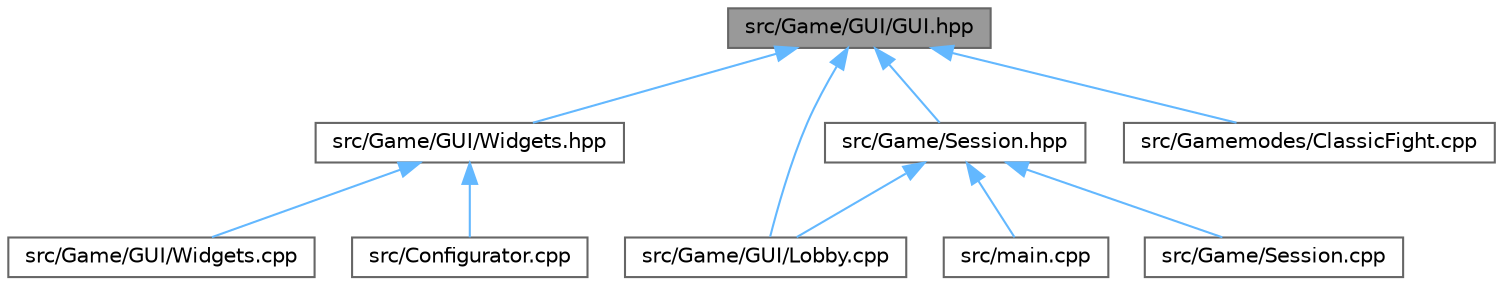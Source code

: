 digraph "src/Game/GUI/GUI.hpp"
{
 // LATEX_PDF_SIZE
  bgcolor="transparent";
  edge [fontname=Helvetica,fontsize=10,labelfontname=Helvetica,labelfontsize=10];
  node [fontname=Helvetica,fontsize=10,shape=box,height=0.2,width=0.4];
  Node1 [id="Node000001",label="src/Game/GUI/GUI.hpp",height=0.2,width=0.4,color="gray40", fillcolor="grey60", style="filled", fontcolor="black",tooltip=" "];
  Node1 -> Node2 [id="edge1_Node000001_Node000002",dir="back",color="steelblue1",style="solid",tooltip=" "];
  Node2 [id="Node000002",label="src/Game/GUI/Lobby.cpp",height=0.2,width=0.4,color="grey40", fillcolor="white", style="filled",URL="$d0/d2c/_lobby_8cpp.html",tooltip=" "];
  Node1 -> Node3 [id="edge2_Node000001_Node000003",dir="back",color="steelblue1",style="solid",tooltip=" "];
  Node3 [id="Node000003",label="src/Game/GUI/Widgets.hpp",height=0.2,width=0.4,color="grey40", fillcolor="white", style="filled",URL="$dc/d55/_widgets_8hpp.html",tooltip=" "];
  Node3 -> Node4 [id="edge3_Node000003_Node000004",dir="back",color="steelblue1",style="solid",tooltip=" "];
  Node4 [id="Node000004",label="src/Configurator.cpp",height=0.2,width=0.4,color="grey40", fillcolor="white", style="filled",URL="$df/d51/_configurator_8cpp.html",tooltip=" "];
  Node3 -> Node5 [id="edge4_Node000003_Node000005",dir="back",color="steelblue1",style="solid",tooltip=" "];
  Node5 [id="Node000005",label="src/Game/GUI/Widgets.cpp",height=0.2,width=0.4,color="grey40", fillcolor="white", style="filled",URL="$d7/d49/_widgets_8cpp.html",tooltip=" "];
  Node1 -> Node6 [id="edge5_Node000001_Node000006",dir="back",color="steelblue1",style="solid",tooltip=" "];
  Node6 [id="Node000006",label="src/Game/Session.hpp",height=0.2,width=0.4,color="grey40", fillcolor="white", style="filled",URL="$d7/d2b/_session_8hpp.html",tooltip=" "];
  Node6 -> Node2 [id="edge6_Node000006_Node000002",dir="back",color="steelblue1",style="solid",tooltip=" "];
  Node6 -> Node7 [id="edge7_Node000006_Node000007",dir="back",color="steelblue1",style="solid",tooltip=" "];
  Node7 [id="Node000007",label="src/Game/Session.cpp",height=0.2,width=0.4,color="grey40", fillcolor="white", style="filled",URL="$de/da3/_session_8cpp.html",tooltip=" "];
  Node6 -> Node8 [id="edge8_Node000006_Node000008",dir="back",color="steelblue1",style="solid",tooltip=" "];
  Node8 [id="Node000008",label="src/main.cpp",height=0.2,width=0.4,color="grey40", fillcolor="white", style="filled",URL="$df/d0a/main_8cpp.html",tooltip=" "];
  Node1 -> Node9 [id="edge9_Node000001_Node000009",dir="back",color="steelblue1",style="solid",tooltip=" "];
  Node9 [id="Node000009",label="src/Gamemodes/ClassicFight.cpp",height=0.2,width=0.4,color="grey40", fillcolor="white", style="filled",URL="$d7/dcf/_classic_fight_8cpp.html",tooltip=" "];
}

